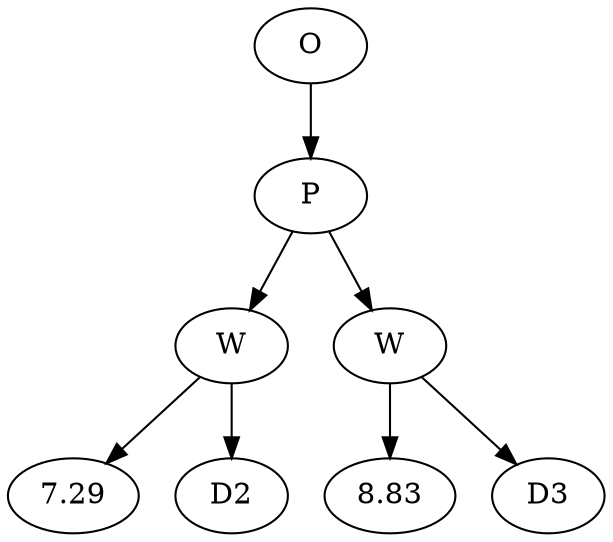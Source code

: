 // Tree
digraph {
	9536023 [label=O]
	9536024 [label=P]
	9536023 -> 9536024
	9536025 [label=W]
	9536024 -> 9536025
	9536026 [label=7.29]
	9536025 -> 9536026
	9536027 [label=D2]
	9536025 -> 9536027
	9536028 [label=W]
	9536024 -> 9536028
	9536029 [label=8.83]
	9536028 -> 9536029
	9536030 [label=D3]
	9536028 -> 9536030
}
